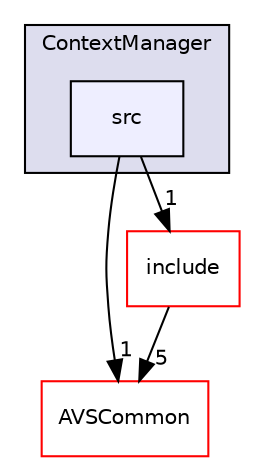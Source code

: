 digraph "/avs-cpp-sdk-tools/cm/autoCM_publicRepo/avs-device-sdk/ContextManager/src" {
  compound=true
  node [ fontsize="10", fontname="Helvetica"];
  edge [ labelfontsize="10", labelfontname="Helvetica"];
  subgraph clusterdir_ed284a04dd0d49c135ac897057737ac2 {
    graph [ bgcolor="#ddddee", pencolor="black", label="ContextManager" fontname="Helvetica", fontsize="10", URL="dir_ed284a04dd0d49c135ac897057737ac2.html"]
  dir_3f847ec2a127cb22ced45ff676455a92 [shape=box, label="src", style="filled", fillcolor="#eeeeff", pencolor="black", URL="dir_3f847ec2a127cb22ced45ff676455a92.html"];
  }
  dir_13e65effb2bde530b17b3d5eefcd0266 [shape=box label="AVSCommon" fillcolor="white" style="filled" color="red" URL="dir_13e65effb2bde530b17b3d5eefcd0266.html"];
  dir_0f8ea464962f792f3167c26165597ec0 [shape=box label="include" fillcolor="white" style="filled" color="red" URL="dir_0f8ea464962f792f3167c26165597ec0.html"];
  dir_3f847ec2a127cb22ced45ff676455a92->dir_13e65effb2bde530b17b3d5eefcd0266 [headlabel="1", labeldistance=1.5 headhref="dir_000198_000009.html"];
  dir_3f847ec2a127cb22ced45ff676455a92->dir_0f8ea464962f792f3167c26165597ec0 [headlabel="1", labeldistance=1.5 headhref="dir_000198_000196.html"];
  dir_0f8ea464962f792f3167c26165597ec0->dir_13e65effb2bde530b17b3d5eefcd0266 [headlabel="5", labeldistance=1.5 headhref="dir_000196_000009.html"];
}
